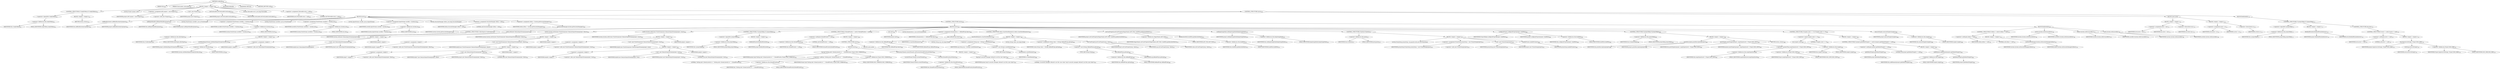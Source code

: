 digraph "runBuild" {  
"1607" [label = <(METHOD,runBuild)<SUB>609</SUB>> ]
"35" [label = <(PARAM,this)<SUB>609</SUB>> ]
"1608" [label = <(PARAM,ClassLoader coreLoader)<SUB>609</SUB>> ]
"1609" [label = <(BLOCK,&lt;empty&gt;,&lt;empty&gt;)<SUB>609</SUB>> ]
"1610" [label = <(CONTROL_STRUCTURE,if (!readyToRun),if (!readyToRun))<SUB>611</SUB>> ]
"1611" [label = <(&lt;operator&gt;.logicalNot,!readyToRun)<SUB>611</SUB>> ]
"1612" [label = <(&lt;operator&gt;.fieldAccess,this.readyToRun)<SUB>611</SUB>> ]
"1613" [label = <(IDENTIFIER,this,!readyToRun)<SUB>611</SUB>> ]
"1614" [label = <(FIELD_IDENTIFIER,readyToRun,readyToRun)<SUB>611</SUB>> ]
"1615" [label = <(BLOCK,&lt;empty&gt;,&lt;empty&gt;)<SUB>611</SUB>> ]
"1616" [label = <(RETURN,return;,return;)<SUB>612</SUB>> ]
"33" [label = <(LOCAL,Project project: ANY)> ]
"1617" [label = <(&lt;operator&gt;.assignment,ANY project = new Project())<SUB>615</SUB>> ]
"1618" [label = <(IDENTIFIER,project,ANY project = new Project())<SUB>615</SUB>> ]
"1619" [label = <(&lt;operator&gt;.alloc,new Project())<SUB>615</SUB>> ]
"1620" [label = <(&lt;init&gt;,new Project())<SUB>615</SUB>> ]
"32" [label = <(IDENTIFIER,project,new Project())<SUB>615</SUB>> ]
"1621" [label = <(setCoreLoader,setCoreLoader(coreLoader))<SUB>616</SUB>> ]
"1622" [label = <(IDENTIFIER,project,setCoreLoader(coreLoader))<SUB>616</SUB>> ]
"1623" [label = <(IDENTIFIER,coreLoader,setCoreLoader(coreLoader))<SUB>616</SUB>> ]
"1624" [label = <(LOCAL,Throwable error: java.lang.Throwable)> ]
"1625" [label = <(&lt;operator&gt;.assignment,Throwable error = null)<SUB>618</SUB>> ]
"1626" [label = <(IDENTIFIER,error,Throwable error = null)<SUB>618</SUB>> ]
"1627" [label = <(LITERAL,null,Throwable error = null)<SUB>618</SUB>> ]
"1628" [label = <(CONTROL_STRUCTURE,try,try)<SUB>620</SUB>> ]
"1629" [label = <(BLOCK,try,try)<SUB>620</SUB>> ]
"1630" [label = <(addBuildListeners,addBuildListeners(project))<SUB>621</SUB>> ]
"34" [label = <(IDENTIFIER,this,addBuildListeners(project))<SUB>621</SUB>> ]
"1631" [label = <(IDENTIFIER,project,addBuildListeners(project))<SUB>621</SUB>> ]
"1632" [label = <(addInputHandler,addInputHandler(project))<SUB>622</SUB>> ]
"36" [label = <(IDENTIFIER,this,addInputHandler(project))<SUB>622</SUB>> ]
"1633" [label = <(IDENTIFIER,project,addInputHandler(project))<SUB>622</SUB>> ]
"1634" [label = <(LOCAL,PrintStream savedErr: java.io.PrintStream)> ]
"1635" [label = <(&lt;operator&gt;.assignment,PrintStream savedErr = System.err)<SUB>624</SUB>> ]
"1636" [label = <(IDENTIFIER,savedErr,PrintStream savedErr = System.err)<SUB>624</SUB>> ]
"1637" [label = <(&lt;operator&gt;.fieldAccess,System.err)<SUB>624</SUB>> ]
"1638" [label = <(IDENTIFIER,System,PrintStream savedErr = System.err)<SUB>624</SUB>> ]
"1639" [label = <(FIELD_IDENTIFIER,err,err)<SUB>624</SUB>> ]
"1640" [label = <(LOCAL,PrintStream savedOut: java.io.PrintStream)> ]
"1641" [label = <(&lt;operator&gt;.assignment,PrintStream savedOut = System.out)<SUB>625</SUB>> ]
"1642" [label = <(IDENTIFIER,savedOut,PrintStream savedOut = System.out)<SUB>625</SUB>> ]
"1643" [label = <(&lt;operator&gt;.fieldAccess,System.out)<SUB>625</SUB>> ]
"1644" [label = <(IDENTIFIER,System,PrintStream savedOut = System.out)<SUB>625</SUB>> ]
"1645" [label = <(FIELD_IDENTIFIER,out,out)<SUB>625</SUB>> ]
"1646" [label = <(LOCAL,InputStream savedIn: java.io.InputStream)> ]
"1647" [label = <(&lt;operator&gt;.assignment,InputStream savedIn = System.in)<SUB>626</SUB>> ]
"1648" [label = <(IDENTIFIER,savedIn,InputStream savedIn = System.in)<SUB>626</SUB>> ]
"1649" [label = <(&lt;operator&gt;.fieldAccess,System.in)<SUB>626</SUB>> ]
"1650" [label = <(IDENTIFIER,System,InputStream savedIn = System.in)<SUB>626</SUB>> ]
"1651" [label = <(FIELD_IDENTIFIER,in,in)<SUB>626</SUB>> ]
"1652" [label = <(LOCAL,SecurityManager oldsm: java.lang.SecurityManager)> ]
"1653" [label = <(&lt;operator&gt;.assignment,SecurityManager oldsm = null)<SUB>629</SUB>> ]
"1654" [label = <(IDENTIFIER,oldsm,SecurityManager oldsm = null)<SUB>629</SUB>> ]
"1655" [label = <(LITERAL,null,SecurityManager oldsm = null)<SUB>629</SUB>> ]
"1656" [label = <(&lt;operator&gt;.assignment,oldsm = System.getSecurityManager())<SUB>630</SUB>> ]
"1657" [label = <(IDENTIFIER,oldsm,oldsm = System.getSecurityManager())<SUB>630</SUB>> ]
"1658" [label = <(getSecurityManager,System.getSecurityManager())<SUB>630</SUB>> ]
"1659" [label = <(IDENTIFIER,System,System.getSecurityManager())<SUB>630</SUB>> ]
"1660" [label = <(CONTROL_STRUCTURE,try,try)<SUB>636</SUB>> ]
"1661" [label = <(BLOCK,try,try)<SUB>636</SUB>> ]
"1662" [label = <(CONTROL_STRUCTURE,if (allowInput),if (allowInput))<SUB>637</SUB>> ]
"1663" [label = <(&lt;operator&gt;.fieldAccess,this.allowInput)<SUB>637</SUB>> ]
"1664" [label = <(IDENTIFIER,this,if (allowInput))<SUB>637</SUB>> ]
"1665" [label = <(FIELD_IDENTIFIER,allowInput,allowInput)<SUB>637</SUB>> ]
"1666" [label = <(BLOCK,&lt;empty&gt;,&lt;empty&gt;)<SUB>637</SUB>> ]
"1667" [label = <(setDefaultInputStream,setDefaultInputStream(System.in))<SUB>638</SUB>> ]
"1668" [label = <(IDENTIFIER,project,setDefaultInputStream(System.in))<SUB>638</SUB>> ]
"1669" [label = <(&lt;operator&gt;.fieldAccess,System.in)<SUB>638</SUB>> ]
"1670" [label = <(IDENTIFIER,System,setDefaultInputStream(System.in))<SUB>638</SUB>> ]
"1671" [label = <(FIELD_IDENTIFIER,in,in)<SUB>638</SUB>> ]
"1672" [label = <(setIn,setIn(new DemuxInputStream(project)))<SUB>640</SUB>> ]
"1673" [label = <(IDENTIFIER,System,setIn(new DemuxInputStream(project)))<SUB>640</SUB>> ]
"1674" [label = <(BLOCK,&lt;empty&gt;,&lt;empty&gt;)<SUB>640</SUB>> ]
"1675" [label = <(&lt;operator&gt;.assignment,&lt;empty&gt;)> ]
"1676" [label = <(IDENTIFIER,$obj36,&lt;empty&gt;)> ]
"1677" [label = <(&lt;operator&gt;.alloc,new DemuxInputStream(project))<SUB>640</SUB>> ]
"1678" [label = <(&lt;init&gt;,new DemuxInputStream(project))<SUB>640</SUB>> ]
"1679" [label = <(IDENTIFIER,$obj36,new DemuxInputStream(project))> ]
"1680" [label = <(IDENTIFIER,project,new DemuxInputStream(project))<SUB>640</SUB>> ]
"1681" [label = <(IDENTIFIER,$obj36,&lt;empty&gt;)> ]
"1682" [label = <(setOut,System.setOut(new PrintStream(new DemuxOutputStream(project, false))))<SUB>641</SUB>> ]
"1683" [label = <(IDENTIFIER,System,System.setOut(new PrintStream(new DemuxOutputStream(project, false))))<SUB>641</SUB>> ]
"1684" [label = <(BLOCK,&lt;empty&gt;,&lt;empty&gt;)<SUB>641</SUB>> ]
"1685" [label = <(&lt;operator&gt;.assignment,&lt;empty&gt;)> ]
"1686" [label = <(IDENTIFIER,$obj38,&lt;empty&gt;)> ]
"1687" [label = <(&lt;operator&gt;.alloc,new PrintStream(new DemuxOutputStream(project, false)))<SUB>641</SUB>> ]
"1688" [label = <(&lt;init&gt;,new PrintStream(new DemuxOutputStream(project, false)))<SUB>641</SUB>> ]
"1689" [label = <(IDENTIFIER,$obj38,new PrintStream(new DemuxOutputStream(project, false)))> ]
"1690" [label = <(BLOCK,&lt;empty&gt;,&lt;empty&gt;)<SUB>641</SUB>> ]
"1691" [label = <(&lt;operator&gt;.assignment,&lt;empty&gt;)> ]
"1692" [label = <(IDENTIFIER,$obj37,&lt;empty&gt;)> ]
"1693" [label = <(&lt;operator&gt;.alloc,new DemuxOutputStream(project, false))<SUB>641</SUB>> ]
"1694" [label = <(&lt;init&gt;,new DemuxOutputStream(project, false))<SUB>641</SUB>> ]
"1695" [label = <(IDENTIFIER,$obj37,new DemuxOutputStream(project, false))> ]
"1696" [label = <(IDENTIFIER,project,new DemuxOutputStream(project, false))<SUB>641</SUB>> ]
"1697" [label = <(LITERAL,false,new DemuxOutputStream(project, false))<SUB>641</SUB>> ]
"1698" [label = <(IDENTIFIER,$obj37,&lt;empty&gt;)> ]
"1699" [label = <(IDENTIFIER,$obj38,&lt;empty&gt;)> ]
"1700" [label = <(setErr,System.setErr(new PrintStream(new DemuxOutputStream(project, true))))<SUB>642</SUB>> ]
"1701" [label = <(IDENTIFIER,System,System.setErr(new PrintStream(new DemuxOutputStream(project, true))))<SUB>642</SUB>> ]
"1702" [label = <(BLOCK,&lt;empty&gt;,&lt;empty&gt;)<SUB>642</SUB>> ]
"1703" [label = <(&lt;operator&gt;.assignment,&lt;empty&gt;)> ]
"1704" [label = <(IDENTIFIER,$obj40,&lt;empty&gt;)> ]
"1705" [label = <(&lt;operator&gt;.alloc,new PrintStream(new DemuxOutputStream(project, true)))<SUB>642</SUB>> ]
"1706" [label = <(&lt;init&gt;,new PrintStream(new DemuxOutputStream(project, true)))<SUB>642</SUB>> ]
"1707" [label = <(IDENTIFIER,$obj40,new PrintStream(new DemuxOutputStream(project, true)))> ]
"1708" [label = <(BLOCK,&lt;empty&gt;,&lt;empty&gt;)<SUB>642</SUB>> ]
"1709" [label = <(&lt;operator&gt;.assignment,&lt;empty&gt;)> ]
"1710" [label = <(IDENTIFIER,$obj39,&lt;empty&gt;)> ]
"1711" [label = <(&lt;operator&gt;.alloc,new DemuxOutputStream(project, true))<SUB>642</SUB>> ]
"1712" [label = <(&lt;init&gt;,new DemuxOutputStream(project, true))<SUB>642</SUB>> ]
"1713" [label = <(IDENTIFIER,$obj39,new DemuxOutputStream(project, true))> ]
"1714" [label = <(IDENTIFIER,project,new DemuxOutputStream(project, true))<SUB>642</SUB>> ]
"1715" [label = <(LITERAL,true,new DemuxOutputStream(project, true))<SUB>642</SUB>> ]
"1716" [label = <(IDENTIFIER,$obj39,&lt;empty&gt;)> ]
"1717" [label = <(IDENTIFIER,$obj40,&lt;empty&gt;)> ]
"1718" [label = <(CONTROL_STRUCTURE,if (!projectHelp),if (!projectHelp))<SUB>645</SUB>> ]
"1719" [label = <(&lt;operator&gt;.logicalNot,!projectHelp)<SUB>645</SUB>> ]
"1720" [label = <(&lt;operator&gt;.fieldAccess,this.projectHelp)<SUB>645</SUB>> ]
"1721" [label = <(IDENTIFIER,this,!projectHelp)<SUB>645</SUB>> ]
"1722" [label = <(FIELD_IDENTIFIER,projectHelp,projectHelp)<SUB>645</SUB>> ]
"1723" [label = <(BLOCK,&lt;empty&gt;,&lt;empty&gt;)<SUB>645</SUB>> ]
"1724" [label = <(fireBuildStarted,fireBuildStarted())<SUB>646</SUB>> ]
"1725" [label = <(IDENTIFIER,project,fireBuildStarted())<SUB>646</SUB>> ]
"1726" [label = <(CONTROL_STRUCTURE,if (threadPriority != null),if (threadPriority != null))<SUB>650</SUB>> ]
"1727" [label = <(&lt;operator&gt;.notEquals,threadPriority != null)<SUB>650</SUB>> ]
"1728" [label = <(&lt;operator&gt;.fieldAccess,this.threadPriority)<SUB>650</SUB>> ]
"1729" [label = <(IDENTIFIER,this,threadPriority != null)<SUB>650</SUB>> ]
"1730" [label = <(FIELD_IDENTIFIER,threadPriority,threadPriority)<SUB>650</SUB>> ]
"1731" [label = <(LITERAL,null,threadPriority != null)<SUB>650</SUB>> ]
"1732" [label = <(BLOCK,&lt;empty&gt;,&lt;empty&gt;)<SUB>650</SUB>> ]
"1733" [label = <(CONTROL_STRUCTURE,try,try)<SUB>651</SUB>> ]
"1734" [label = <(BLOCK,try,try)<SUB>651</SUB>> ]
"1735" [label = <(log,log(&quot;Setting Ant's thread priority to &quot; + threadPriority, Project.MSG_VERBOSE))<SUB>652</SUB>> ]
"1736" [label = <(IDENTIFIER,project,log(&quot;Setting Ant's thread priority to &quot; + threadPriority, Project.MSG_VERBOSE))<SUB>652</SUB>> ]
"1737" [label = <(&lt;operator&gt;.addition,&quot;Setting Ant's thread priority to &quot; + threadPriority)<SUB>652</SUB>> ]
"1738" [label = <(LITERAL,&quot;Setting Ant's thread priority to &quot;,&quot;Setting Ant's thread priority to &quot; + threadPriority)<SUB>652</SUB>> ]
"1739" [label = <(&lt;operator&gt;.fieldAccess,this.threadPriority)<SUB>653</SUB>> ]
"1740" [label = <(IDENTIFIER,this,&quot;Setting Ant's thread priority to &quot; + threadPriority)<SUB>653</SUB>> ]
"1741" [label = <(FIELD_IDENTIFIER,threadPriority,threadPriority)<SUB>653</SUB>> ]
"1742" [label = <(&lt;operator&gt;.fieldAccess,Project.MSG_VERBOSE)<SUB>653</SUB>> ]
"1743" [label = <(IDENTIFIER,Project,log(&quot;Setting Ant's thread priority to &quot; + threadPriority, Project.MSG_VERBOSE))<SUB>653</SUB>> ]
"1744" [label = <(FIELD_IDENTIFIER,MSG_VERBOSE,MSG_VERBOSE)<SUB>653</SUB>> ]
"1745" [label = <(setPriority,Thread.currentThread().setPriority(threadPriority.intValue()))<SUB>654</SUB>> ]
"1746" [label = <(currentThread,Thread.currentThread())<SUB>654</SUB>> ]
"1747" [label = <(IDENTIFIER,Thread,Thread.currentThread())<SUB>654</SUB>> ]
"1748" [label = <(intValue,threadPriority.intValue())<SUB>654</SUB>> ]
"1749" [label = <(&lt;operator&gt;.fieldAccess,this.threadPriority)<SUB>654</SUB>> ]
"1750" [label = <(IDENTIFIER,this,threadPriority.intValue())<SUB>654</SUB>> ]
"1751" [label = <(FIELD_IDENTIFIER,threadPriority,threadPriority)<SUB>654</SUB>> ]
"1752" [label = <(BLOCK,catch,catch)> ]
"1753" [label = <(BLOCK,&lt;empty&gt;,&lt;empty&gt;)<SUB>655</SUB>> ]
"1754" [label = <(log,log(&quot;A security manager refused to set the -nice value&quot;))<SUB>657</SUB>> ]
"1755" [label = <(IDENTIFIER,project,log(&quot;A security manager refused to set the -nice value&quot;))<SUB>657</SUB>> ]
"1756" [label = <(LITERAL,&quot;A security manager refused to set the -nice value&quot;,log(&quot;A security manager refused to set the -nice value&quot;))<SUB>657</SUB>> ]
"1757" [label = <(init,init())<SUB>663</SUB>> ]
"1758" [label = <(IDENTIFIER,project,init())<SUB>663</SUB>> ]
"1759" [label = <(LOCAL,Enumeration e: java.util.Enumeration)> ]
"1760" [label = <(&lt;operator&gt;.assignment,Enumeration e = definedProps.keys())<SUB>666</SUB>> ]
"1761" [label = <(IDENTIFIER,e,Enumeration e = definedProps.keys())<SUB>666</SUB>> ]
"1762" [label = <(keys,definedProps.keys())<SUB>666</SUB>> ]
"1763" [label = <(&lt;operator&gt;.fieldAccess,this.definedProps)<SUB>666</SUB>> ]
"1764" [label = <(IDENTIFIER,this,definedProps.keys())<SUB>666</SUB>> ]
"1765" [label = <(FIELD_IDENTIFIER,definedProps,definedProps)<SUB>666</SUB>> ]
"1766" [label = <(CONTROL_STRUCTURE,while (e.hasMoreElements()),while (e.hasMoreElements()))<SUB>667</SUB>> ]
"1767" [label = <(hasMoreElements,e.hasMoreElements())<SUB>667</SUB>> ]
"1768" [label = <(IDENTIFIER,e,e.hasMoreElements())<SUB>667</SUB>> ]
"1769" [label = <(BLOCK,&lt;empty&gt;,&lt;empty&gt;)<SUB>667</SUB>> ]
"1770" [label = <(LOCAL,String arg: java.lang.String)> ]
"1771" [label = <(&lt;operator&gt;.assignment,String arg = (String) e.nextElement())<SUB>668</SUB>> ]
"1772" [label = <(IDENTIFIER,arg,String arg = (String) e.nextElement())<SUB>668</SUB>> ]
"1773" [label = <(&lt;operator&gt;.cast,(String) e.nextElement())<SUB>668</SUB>> ]
"1774" [label = <(TYPE_REF,String,String)<SUB>668</SUB>> ]
"1775" [label = <(nextElement,e.nextElement())<SUB>668</SUB>> ]
"1776" [label = <(IDENTIFIER,e,e.nextElement())<SUB>668</SUB>> ]
"1777" [label = <(LOCAL,String value: java.lang.String)> ]
"1778" [label = <(&lt;operator&gt;.assignment,String value = (String) definedProps.get(arg))<SUB>669</SUB>> ]
"1779" [label = <(IDENTIFIER,value,String value = (String) definedProps.get(arg))<SUB>669</SUB>> ]
"1780" [label = <(&lt;operator&gt;.cast,(String) definedProps.get(arg))<SUB>669</SUB>> ]
"1781" [label = <(TYPE_REF,String,String)<SUB>669</SUB>> ]
"1782" [label = <(get,definedProps.get(arg))<SUB>669</SUB>> ]
"1783" [label = <(&lt;operator&gt;.fieldAccess,this.definedProps)<SUB>669</SUB>> ]
"1784" [label = <(IDENTIFIER,this,definedProps.get(arg))<SUB>669</SUB>> ]
"1785" [label = <(FIELD_IDENTIFIER,definedProps,definedProps)<SUB>669</SUB>> ]
"1786" [label = <(IDENTIFIER,arg,definedProps.get(arg))<SUB>669</SUB>> ]
"1787" [label = <(setUserProperty,setUserProperty(arg, value))<SUB>670</SUB>> ]
"1788" [label = <(IDENTIFIER,project,setUserProperty(arg, value))<SUB>670</SUB>> ]
"1789" [label = <(IDENTIFIER,arg,setUserProperty(arg, value))<SUB>670</SUB>> ]
"1790" [label = <(IDENTIFIER,value,setUserProperty(arg, value))<SUB>670</SUB>> ]
"1791" [label = <(setUserProperty,setUserProperty(MagicNames.ANT_FILE, buildFile.getAbsolutePath()))<SUB>673</SUB>> ]
"1792" [label = <(IDENTIFIER,project,setUserProperty(MagicNames.ANT_FILE, buildFile.getAbsolutePath()))<SUB>673</SUB>> ]
"1793" [label = <(&lt;operator&gt;.fieldAccess,MagicNames.ANT_FILE)<SUB>673</SUB>> ]
"1794" [label = <(IDENTIFIER,MagicNames,setUserProperty(MagicNames.ANT_FILE, buildFile.getAbsolutePath()))<SUB>673</SUB>> ]
"1795" [label = <(FIELD_IDENTIFIER,ANT_FILE,ANT_FILE)<SUB>673</SUB>> ]
"1796" [label = <(getAbsolutePath,buildFile.getAbsolutePath())<SUB>674</SUB>> ]
"1797" [label = <(&lt;operator&gt;.fieldAccess,this.buildFile)<SUB>674</SUB>> ]
"1798" [label = <(IDENTIFIER,this,buildFile.getAbsolutePath())<SUB>674</SUB>> ]
"1799" [label = <(FIELD_IDENTIFIER,buildFile,buildFile)<SUB>674</SUB>> ]
"1800" [label = <(setKeepGoingMode,setKeepGoingMode(keepGoingMode))<SUB>676</SUB>> ]
"1801" [label = <(IDENTIFIER,project,setKeepGoingMode(keepGoingMode))<SUB>676</SUB>> ]
"1802" [label = <(&lt;operator&gt;.fieldAccess,this.keepGoingMode)<SUB>676</SUB>> ]
"1803" [label = <(IDENTIFIER,this,setKeepGoingMode(keepGoingMode))<SUB>676</SUB>> ]
"1804" [label = <(FIELD_IDENTIFIER,keepGoingMode,keepGoingMode)<SUB>676</SUB>> ]
"1805" [label = <(CONTROL_STRUCTURE,if (proxy),if (proxy))<SUB>677</SUB>> ]
"1806" [label = <(&lt;operator&gt;.fieldAccess,this.proxy)<SUB>677</SUB>> ]
"1807" [label = <(IDENTIFIER,this,if (proxy))<SUB>677</SUB>> ]
"1808" [label = <(FIELD_IDENTIFIER,proxy,proxy)<SUB>677</SUB>> ]
"1809" [label = <(BLOCK,&lt;empty&gt;,&lt;empty&gt;)<SUB>677</SUB>> ]
"38" [label = <(LOCAL,ProxySetup proxySetup: org.apache.tools.ant.util.ProxySetup)> ]
"1810" [label = <(&lt;operator&gt;.assignment,ProxySetup proxySetup = new ProxySetup(project))<SUB>679</SUB>> ]
"1811" [label = <(IDENTIFIER,proxySetup,ProxySetup proxySetup = new ProxySetup(project))<SUB>679</SUB>> ]
"1812" [label = <(&lt;operator&gt;.alloc,new ProxySetup(project))<SUB>679</SUB>> ]
"1813" [label = <(&lt;init&gt;,new ProxySetup(project))<SUB>679</SUB>> ]
"37" [label = <(IDENTIFIER,proxySetup,new ProxySetup(project))<SUB>679</SUB>> ]
"1814" [label = <(IDENTIFIER,project,new ProxySetup(project))<SUB>679</SUB>> ]
"1815" [label = <(enableProxies,enableProxies())<SUB>680</SUB>> ]
"1816" [label = <(IDENTIFIER,proxySetup,enableProxies())<SUB>680</SUB>> ]
"1817" [label = <(configureProject,configureProject(project, buildFile))<SUB>683</SUB>> ]
"1818" [label = <(IDENTIFIER,ProjectHelper,configureProject(project, buildFile))<SUB>683</SUB>> ]
"1819" [label = <(IDENTIFIER,project,configureProject(project, buildFile))<SUB>683</SUB>> ]
"1820" [label = <(&lt;operator&gt;.fieldAccess,this.buildFile)<SUB>683</SUB>> ]
"1821" [label = <(IDENTIFIER,this,configureProject(project, buildFile))<SUB>683</SUB>> ]
"1822" [label = <(FIELD_IDENTIFIER,buildFile,buildFile)<SUB>683</SUB>> ]
"1823" [label = <(CONTROL_STRUCTURE,if (projectHelp),if (projectHelp))<SUB>685</SUB>> ]
"1824" [label = <(&lt;operator&gt;.fieldAccess,this.projectHelp)<SUB>685</SUB>> ]
"1825" [label = <(IDENTIFIER,this,if (projectHelp))<SUB>685</SUB>> ]
"1826" [label = <(FIELD_IDENTIFIER,projectHelp,projectHelp)<SUB>685</SUB>> ]
"1827" [label = <(BLOCK,&lt;empty&gt;,&lt;empty&gt;)<SUB>685</SUB>> ]
"1828" [label = <(printDescription,printDescription(project))<SUB>686</SUB>> ]
"39" [label = <(IDENTIFIER,this,printDescription(project))<SUB>686</SUB>> ]
"1829" [label = <(IDENTIFIER,project,printDescription(project))<SUB>686</SUB>> ]
"1830" [label = <(printTargets,printTargets(project, msgOutputLevel &gt; Project.MSG_INFO))<SUB>687</SUB>> ]
"40" [label = <(IDENTIFIER,this,printTargets(project, msgOutputLevel &gt; Project.MSG_INFO))<SUB>687</SUB>> ]
"1831" [label = <(IDENTIFIER,project,printTargets(project, msgOutputLevel &gt; Project.MSG_INFO))<SUB>687</SUB>> ]
"1832" [label = <(&lt;operator&gt;.greaterThan,msgOutputLevel &gt; Project.MSG_INFO)<SUB>687</SUB>> ]
"1833" [label = <(&lt;operator&gt;.fieldAccess,this.msgOutputLevel)<SUB>687</SUB>> ]
"1834" [label = <(IDENTIFIER,this,msgOutputLevel &gt; Project.MSG_INFO)<SUB>687</SUB>> ]
"1835" [label = <(FIELD_IDENTIFIER,msgOutputLevel,msgOutputLevel)<SUB>687</SUB>> ]
"1836" [label = <(&lt;operator&gt;.fieldAccess,Project.MSG_INFO)<SUB>687</SUB>> ]
"1837" [label = <(IDENTIFIER,Project,msgOutputLevel &gt; Project.MSG_INFO)<SUB>687</SUB>> ]
"1838" [label = <(FIELD_IDENTIFIER,MSG_INFO,MSG_INFO)<SUB>687</SUB>> ]
"1839" [label = <(RETURN,return;,return;)<SUB>688</SUB>> ]
"1840" [label = <(CONTROL_STRUCTURE,if (targets.size() == 0),if (targets.size() == 0))<SUB>692</SUB>> ]
"1841" [label = <(&lt;operator&gt;.equals,targets.size() == 0)<SUB>692</SUB>> ]
"1842" [label = <(size,targets.size())<SUB>692</SUB>> ]
"1843" [label = <(&lt;operator&gt;.fieldAccess,this.targets)<SUB>692</SUB>> ]
"1844" [label = <(IDENTIFIER,this,targets.size())<SUB>692</SUB>> ]
"1845" [label = <(FIELD_IDENTIFIER,targets,targets)<SUB>692</SUB>> ]
"1846" [label = <(LITERAL,0,targets.size() == 0)<SUB>692</SUB>> ]
"1847" [label = <(BLOCK,&lt;empty&gt;,&lt;empty&gt;)<SUB>692</SUB>> ]
"1848" [label = <(CONTROL_STRUCTURE,if (project.getDefaultTarget() != null),if (project.getDefaultTarget() != null))<SUB>693</SUB>> ]
"1849" [label = <(&lt;operator&gt;.notEquals,project.getDefaultTarget() != null)<SUB>693</SUB>> ]
"1850" [label = <(getDefaultTarget,getDefaultTarget())<SUB>693</SUB>> ]
"1851" [label = <(IDENTIFIER,project,getDefaultTarget())<SUB>693</SUB>> ]
"1852" [label = <(LITERAL,null,project.getDefaultTarget() != null)<SUB>693</SUB>> ]
"1853" [label = <(BLOCK,&lt;empty&gt;,&lt;empty&gt;)<SUB>693</SUB>> ]
"1854" [label = <(addElement,addElement(project.getDefaultTarget()))<SUB>694</SUB>> ]
"1855" [label = <(&lt;operator&gt;.fieldAccess,this.targets)<SUB>694</SUB>> ]
"1856" [label = <(IDENTIFIER,this,addElement(project.getDefaultTarget()))<SUB>694</SUB>> ]
"1857" [label = <(FIELD_IDENTIFIER,targets,targets)<SUB>694</SUB>> ]
"1858" [label = <(getDefaultTarget,getDefaultTarget())<SUB>694</SUB>> ]
"1859" [label = <(IDENTIFIER,project,getDefaultTarget())<SUB>694</SUB>> ]
"1860" [label = <(executeTargets,executeTargets(targets))<SUB>698</SUB>> ]
"1861" [label = <(IDENTIFIER,project,executeTargets(targets))<SUB>698</SUB>> ]
"1862" [label = <(&lt;operator&gt;.fieldAccess,this.targets)<SUB>698</SUB>> ]
"1863" [label = <(IDENTIFIER,this,executeTargets(targets))<SUB>698</SUB>> ]
"1864" [label = <(FIELD_IDENTIFIER,targets,targets)<SUB>698</SUB>> ]
"1865" [label = <(BLOCK,finally,finally)<SUB>699</SUB>> ]
"1866" [label = <(CONTROL_STRUCTURE,if (oldsm != null),if (oldsm != null))<SUB>702</SUB>> ]
"1867" [label = <(&lt;operator&gt;.notEquals,oldsm != null)<SUB>702</SUB>> ]
"1868" [label = <(IDENTIFIER,oldsm,oldsm != null)<SUB>702</SUB>> ]
"1869" [label = <(LITERAL,null,oldsm != null)<SUB>702</SUB>> ]
"1870" [label = <(BLOCK,&lt;empty&gt;,&lt;empty&gt;)<SUB>702</SUB>> ]
"1871" [label = <(setSecurityManager,System.setSecurityManager(oldsm))<SUB>703</SUB>> ]
"1872" [label = <(IDENTIFIER,System,System.setSecurityManager(oldsm))<SUB>703</SUB>> ]
"1873" [label = <(IDENTIFIER,oldsm,System.setSecurityManager(oldsm))<SUB>703</SUB>> ]
"1874" [label = <(setOut,System.setOut(savedOut))<SUB>706</SUB>> ]
"1875" [label = <(IDENTIFIER,System,System.setOut(savedOut))<SUB>706</SUB>> ]
"1876" [label = <(IDENTIFIER,savedOut,System.setOut(savedOut))<SUB>706</SUB>> ]
"1877" [label = <(setErr,System.setErr(savedErr))<SUB>707</SUB>> ]
"1878" [label = <(IDENTIFIER,System,System.setErr(savedErr))<SUB>707</SUB>> ]
"1879" [label = <(IDENTIFIER,savedErr,System.setErr(savedErr))<SUB>707</SUB>> ]
"1880" [label = <(setIn,System.setIn(savedIn))<SUB>708</SUB>> ]
"1881" [label = <(IDENTIFIER,System,System.setIn(savedIn))<SUB>708</SUB>> ]
"1882" [label = <(IDENTIFIER,savedIn,System.setIn(savedIn))<SUB>708</SUB>> ]
"1883" [label = <(BLOCK,catch,catch)> ]
"1884" [label = <(BLOCK,&lt;empty&gt;,&lt;empty&gt;)<SUB>710</SUB>> ]
"1885" [label = <(&lt;operator&gt;.assignment,error = exc)<SUB>711</SUB>> ]
"1886" [label = <(IDENTIFIER,error,error = exc)<SUB>711</SUB>> ]
"1887" [label = <(IDENTIFIER,exc,error = exc)<SUB>711</SUB>> ]
"1888" [label = <(&lt;operator&gt;.throw,throw exc;)<SUB>712</SUB>> ]
"1889" [label = <(IDENTIFIER,exc,throw exc;)<SUB>712</SUB>> ]
"1890" [label = <(BLOCK,&lt;empty&gt;,&lt;empty&gt;)<SUB>713</SUB>> ]
"1891" [label = <(&lt;operator&gt;.assignment,error = e)<SUB>714</SUB>> ]
"1892" [label = <(IDENTIFIER,error,error = e)<SUB>714</SUB>> ]
"1893" [label = <(IDENTIFIER,e,error = e)<SUB>714</SUB>> ]
"1894" [label = <(&lt;operator&gt;.throw,throw e;)<SUB>715</SUB>> ]
"1895" [label = <(IDENTIFIER,e,throw e;)<SUB>715</SUB>> ]
"1896" [label = <(BLOCK,finally,finally)<SUB>716</SUB>> ]
"1897" [label = <(CONTROL_STRUCTURE,if (!projectHelp),if (!projectHelp))<SUB>717</SUB>> ]
"1898" [label = <(&lt;operator&gt;.logicalNot,!projectHelp)<SUB>717</SUB>> ]
"1899" [label = <(&lt;operator&gt;.fieldAccess,this.projectHelp)<SUB>717</SUB>> ]
"1900" [label = <(IDENTIFIER,this,!projectHelp)<SUB>717</SUB>> ]
"1901" [label = <(FIELD_IDENTIFIER,projectHelp,projectHelp)<SUB>717</SUB>> ]
"1902" [label = <(BLOCK,&lt;empty&gt;,&lt;empty&gt;)<SUB>717</SUB>> ]
"1903" [label = <(fireBuildFinished,fireBuildFinished(error))<SUB>718</SUB>> ]
"1904" [label = <(IDENTIFIER,project,fireBuildFinished(error))<SUB>718</SUB>> ]
"1905" [label = <(IDENTIFIER,error,fireBuildFinished(error))<SUB>718</SUB>> ]
"1906" [label = <(CONTROL_STRUCTURE,else,else)<SUB>719</SUB>> ]
"1907" [label = <(CONTROL_STRUCTURE,if (error != null),if (error != null))<SUB>719</SUB>> ]
"1908" [label = <(&lt;operator&gt;.notEquals,error != null)<SUB>719</SUB>> ]
"1909" [label = <(IDENTIFIER,error,error != null)<SUB>719</SUB>> ]
"1910" [label = <(LITERAL,null,error != null)<SUB>719</SUB>> ]
"1911" [label = <(BLOCK,&lt;empty&gt;,&lt;empty&gt;)<SUB>719</SUB>> ]
"1912" [label = <(log,log(error.toString(), Project.MSG_ERR))<SUB>720</SUB>> ]
"1913" [label = <(IDENTIFIER,project,log(error.toString(), Project.MSG_ERR))<SUB>720</SUB>> ]
"1914" [label = <(toString,error.toString())<SUB>720</SUB>> ]
"1915" [label = <(IDENTIFIER,error,error.toString())<SUB>720</SUB>> ]
"1916" [label = <(&lt;operator&gt;.fieldAccess,Project.MSG_ERR)<SUB>720</SUB>> ]
"1917" [label = <(IDENTIFIER,Project,log(error.toString(), Project.MSG_ERR))<SUB>720</SUB>> ]
"1918" [label = <(FIELD_IDENTIFIER,MSG_ERR,MSG_ERR)<SUB>720</SUB>> ]
"1919" [label = <(MODIFIER,PRIVATE)> ]
"1920" [label = <(MODIFIER,VIRTUAL)> ]
"1921" [label = <(METHOD_RETURN,void)<SUB>609</SUB>> ]
  "1607" -> "35" 
  "1607" -> "1608" 
  "1607" -> "1609" 
  "1607" -> "1919" 
  "1607" -> "1920" 
  "1607" -> "1921" 
  "1609" -> "1610" 
  "1609" -> "33" 
  "1609" -> "1617" 
  "1609" -> "1620" 
  "1609" -> "1621" 
  "1609" -> "1624" 
  "1609" -> "1625" 
  "1609" -> "1628" 
  "1610" -> "1611" 
  "1610" -> "1615" 
  "1611" -> "1612" 
  "1612" -> "1613" 
  "1612" -> "1614" 
  "1615" -> "1616" 
  "1617" -> "1618" 
  "1617" -> "1619" 
  "1620" -> "32" 
  "1621" -> "1622" 
  "1621" -> "1623" 
  "1625" -> "1626" 
  "1625" -> "1627" 
  "1628" -> "1629" 
  "1628" -> "1883" 
  "1628" -> "1896" 
  "1629" -> "1630" 
  "1629" -> "1632" 
  "1629" -> "1634" 
  "1629" -> "1635" 
  "1629" -> "1640" 
  "1629" -> "1641" 
  "1629" -> "1646" 
  "1629" -> "1647" 
  "1629" -> "1652" 
  "1629" -> "1653" 
  "1629" -> "1656" 
  "1629" -> "1660" 
  "1630" -> "34" 
  "1630" -> "1631" 
  "1632" -> "36" 
  "1632" -> "1633" 
  "1635" -> "1636" 
  "1635" -> "1637" 
  "1637" -> "1638" 
  "1637" -> "1639" 
  "1641" -> "1642" 
  "1641" -> "1643" 
  "1643" -> "1644" 
  "1643" -> "1645" 
  "1647" -> "1648" 
  "1647" -> "1649" 
  "1649" -> "1650" 
  "1649" -> "1651" 
  "1653" -> "1654" 
  "1653" -> "1655" 
  "1656" -> "1657" 
  "1656" -> "1658" 
  "1658" -> "1659" 
  "1660" -> "1661" 
  "1660" -> "1865" 
  "1661" -> "1662" 
  "1661" -> "1672" 
  "1661" -> "1682" 
  "1661" -> "1700" 
  "1661" -> "1718" 
  "1661" -> "1726" 
  "1661" -> "1757" 
  "1661" -> "1759" 
  "1661" -> "1760" 
  "1661" -> "1766" 
  "1661" -> "1791" 
  "1661" -> "1800" 
  "1661" -> "1805" 
  "1661" -> "1817" 
  "1661" -> "1823" 
  "1661" -> "1840" 
  "1661" -> "1860" 
  "1662" -> "1663" 
  "1662" -> "1666" 
  "1663" -> "1664" 
  "1663" -> "1665" 
  "1666" -> "1667" 
  "1667" -> "1668" 
  "1667" -> "1669" 
  "1669" -> "1670" 
  "1669" -> "1671" 
  "1672" -> "1673" 
  "1672" -> "1674" 
  "1674" -> "1675" 
  "1674" -> "1678" 
  "1674" -> "1681" 
  "1675" -> "1676" 
  "1675" -> "1677" 
  "1678" -> "1679" 
  "1678" -> "1680" 
  "1682" -> "1683" 
  "1682" -> "1684" 
  "1684" -> "1685" 
  "1684" -> "1688" 
  "1684" -> "1699" 
  "1685" -> "1686" 
  "1685" -> "1687" 
  "1688" -> "1689" 
  "1688" -> "1690" 
  "1690" -> "1691" 
  "1690" -> "1694" 
  "1690" -> "1698" 
  "1691" -> "1692" 
  "1691" -> "1693" 
  "1694" -> "1695" 
  "1694" -> "1696" 
  "1694" -> "1697" 
  "1700" -> "1701" 
  "1700" -> "1702" 
  "1702" -> "1703" 
  "1702" -> "1706" 
  "1702" -> "1717" 
  "1703" -> "1704" 
  "1703" -> "1705" 
  "1706" -> "1707" 
  "1706" -> "1708" 
  "1708" -> "1709" 
  "1708" -> "1712" 
  "1708" -> "1716" 
  "1709" -> "1710" 
  "1709" -> "1711" 
  "1712" -> "1713" 
  "1712" -> "1714" 
  "1712" -> "1715" 
  "1718" -> "1719" 
  "1718" -> "1723" 
  "1719" -> "1720" 
  "1720" -> "1721" 
  "1720" -> "1722" 
  "1723" -> "1724" 
  "1724" -> "1725" 
  "1726" -> "1727" 
  "1726" -> "1732" 
  "1727" -> "1728" 
  "1727" -> "1731" 
  "1728" -> "1729" 
  "1728" -> "1730" 
  "1732" -> "1733" 
  "1733" -> "1734" 
  "1733" -> "1752" 
  "1734" -> "1735" 
  "1734" -> "1745" 
  "1735" -> "1736" 
  "1735" -> "1737" 
  "1735" -> "1742" 
  "1737" -> "1738" 
  "1737" -> "1739" 
  "1739" -> "1740" 
  "1739" -> "1741" 
  "1742" -> "1743" 
  "1742" -> "1744" 
  "1745" -> "1746" 
  "1745" -> "1748" 
  "1746" -> "1747" 
  "1748" -> "1749" 
  "1749" -> "1750" 
  "1749" -> "1751" 
  "1752" -> "1753" 
  "1753" -> "1754" 
  "1754" -> "1755" 
  "1754" -> "1756" 
  "1757" -> "1758" 
  "1760" -> "1761" 
  "1760" -> "1762" 
  "1762" -> "1763" 
  "1763" -> "1764" 
  "1763" -> "1765" 
  "1766" -> "1767" 
  "1766" -> "1769" 
  "1767" -> "1768" 
  "1769" -> "1770" 
  "1769" -> "1771" 
  "1769" -> "1777" 
  "1769" -> "1778" 
  "1769" -> "1787" 
  "1771" -> "1772" 
  "1771" -> "1773" 
  "1773" -> "1774" 
  "1773" -> "1775" 
  "1775" -> "1776" 
  "1778" -> "1779" 
  "1778" -> "1780" 
  "1780" -> "1781" 
  "1780" -> "1782" 
  "1782" -> "1783" 
  "1782" -> "1786" 
  "1783" -> "1784" 
  "1783" -> "1785" 
  "1787" -> "1788" 
  "1787" -> "1789" 
  "1787" -> "1790" 
  "1791" -> "1792" 
  "1791" -> "1793" 
  "1791" -> "1796" 
  "1793" -> "1794" 
  "1793" -> "1795" 
  "1796" -> "1797" 
  "1797" -> "1798" 
  "1797" -> "1799" 
  "1800" -> "1801" 
  "1800" -> "1802" 
  "1802" -> "1803" 
  "1802" -> "1804" 
  "1805" -> "1806" 
  "1805" -> "1809" 
  "1806" -> "1807" 
  "1806" -> "1808" 
  "1809" -> "38" 
  "1809" -> "1810" 
  "1809" -> "1813" 
  "1809" -> "1815" 
  "1810" -> "1811" 
  "1810" -> "1812" 
  "1813" -> "37" 
  "1813" -> "1814" 
  "1815" -> "1816" 
  "1817" -> "1818" 
  "1817" -> "1819" 
  "1817" -> "1820" 
  "1820" -> "1821" 
  "1820" -> "1822" 
  "1823" -> "1824" 
  "1823" -> "1827" 
  "1824" -> "1825" 
  "1824" -> "1826" 
  "1827" -> "1828" 
  "1827" -> "1830" 
  "1827" -> "1839" 
  "1828" -> "39" 
  "1828" -> "1829" 
  "1830" -> "40" 
  "1830" -> "1831" 
  "1830" -> "1832" 
  "1832" -> "1833" 
  "1832" -> "1836" 
  "1833" -> "1834" 
  "1833" -> "1835" 
  "1836" -> "1837" 
  "1836" -> "1838" 
  "1840" -> "1841" 
  "1840" -> "1847" 
  "1841" -> "1842" 
  "1841" -> "1846" 
  "1842" -> "1843" 
  "1843" -> "1844" 
  "1843" -> "1845" 
  "1847" -> "1848" 
  "1848" -> "1849" 
  "1848" -> "1853" 
  "1849" -> "1850" 
  "1849" -> "1852" 
  "1850" -> "1851" 
  "1853" -> "1854" 
  "1854" -> "1855" 
  "1854" -> "1858" 
  "1855" -> "1856" 
  "1855" -> "1857" 
  "1858" -> "1859" 
  "1860" -> "1861" 
  "1860" -> "1862" 
  "1862" -> "1863" 
  "1862" -> "1864" 
  "1865" -> "1866" 
  "1865" -> "1874" 
  "1865" -> "1877" 
  "1865" -> "1880" 
  "1866" -> "1867" 
  "1866" -> "1870" 
  "1867" -> "1868" 
  "1867" -> "1869" 
  "1870" -> "1871" 
  "1871" -> "1872" 
  "1871" -> "1873" 
  "1874" -> "1875" 
  "1874" -> "1876" 
  "1877" -> "1878" 
  "1877" -> "1879" 
  "1880" -> "1881" 
  "1880" -> "1882" 
  "1883" -> "1884" 
  "1883" -> "1890" 
  "1884" -> "1885" 
  "1884" -> "1888" 
  "1885" -> "1886" 
  "1885" -> "1887" 
  "1888" -> "1889" 
  "1890" -> "1891" 
  "1890" -> "1894" 
  "1891" -> "1892" 
  "1891" -> "1893" 
  "1894" -> "1895" 
  "1896" -> "1897" 
  "1897" -> "1898" 
  "1897" -> "1902" 
  "1897" -> "1906" 
  "1898" -> "1899" 
  "1899" -> "1900" 
  "1899" -> "1901" 
  "1902" -> "1903" 
  "1903" -> "1904" 
  "1903" -> "1905" 
  "1906" -> "1907" 
  "1907" -> "1908" 
  "1907" -> "1911" 
  "1908" -> "1909" 
  "1908" -> "1910" 
  "1911" -> "1912" 
  "1912" -> "1913" 
  "1912" -> "1914" 
  "1912" -> "1916" 
  "1914" -> "1915" 
  "1916" -> "1917" 
  "1916" -> "1918" 
}
